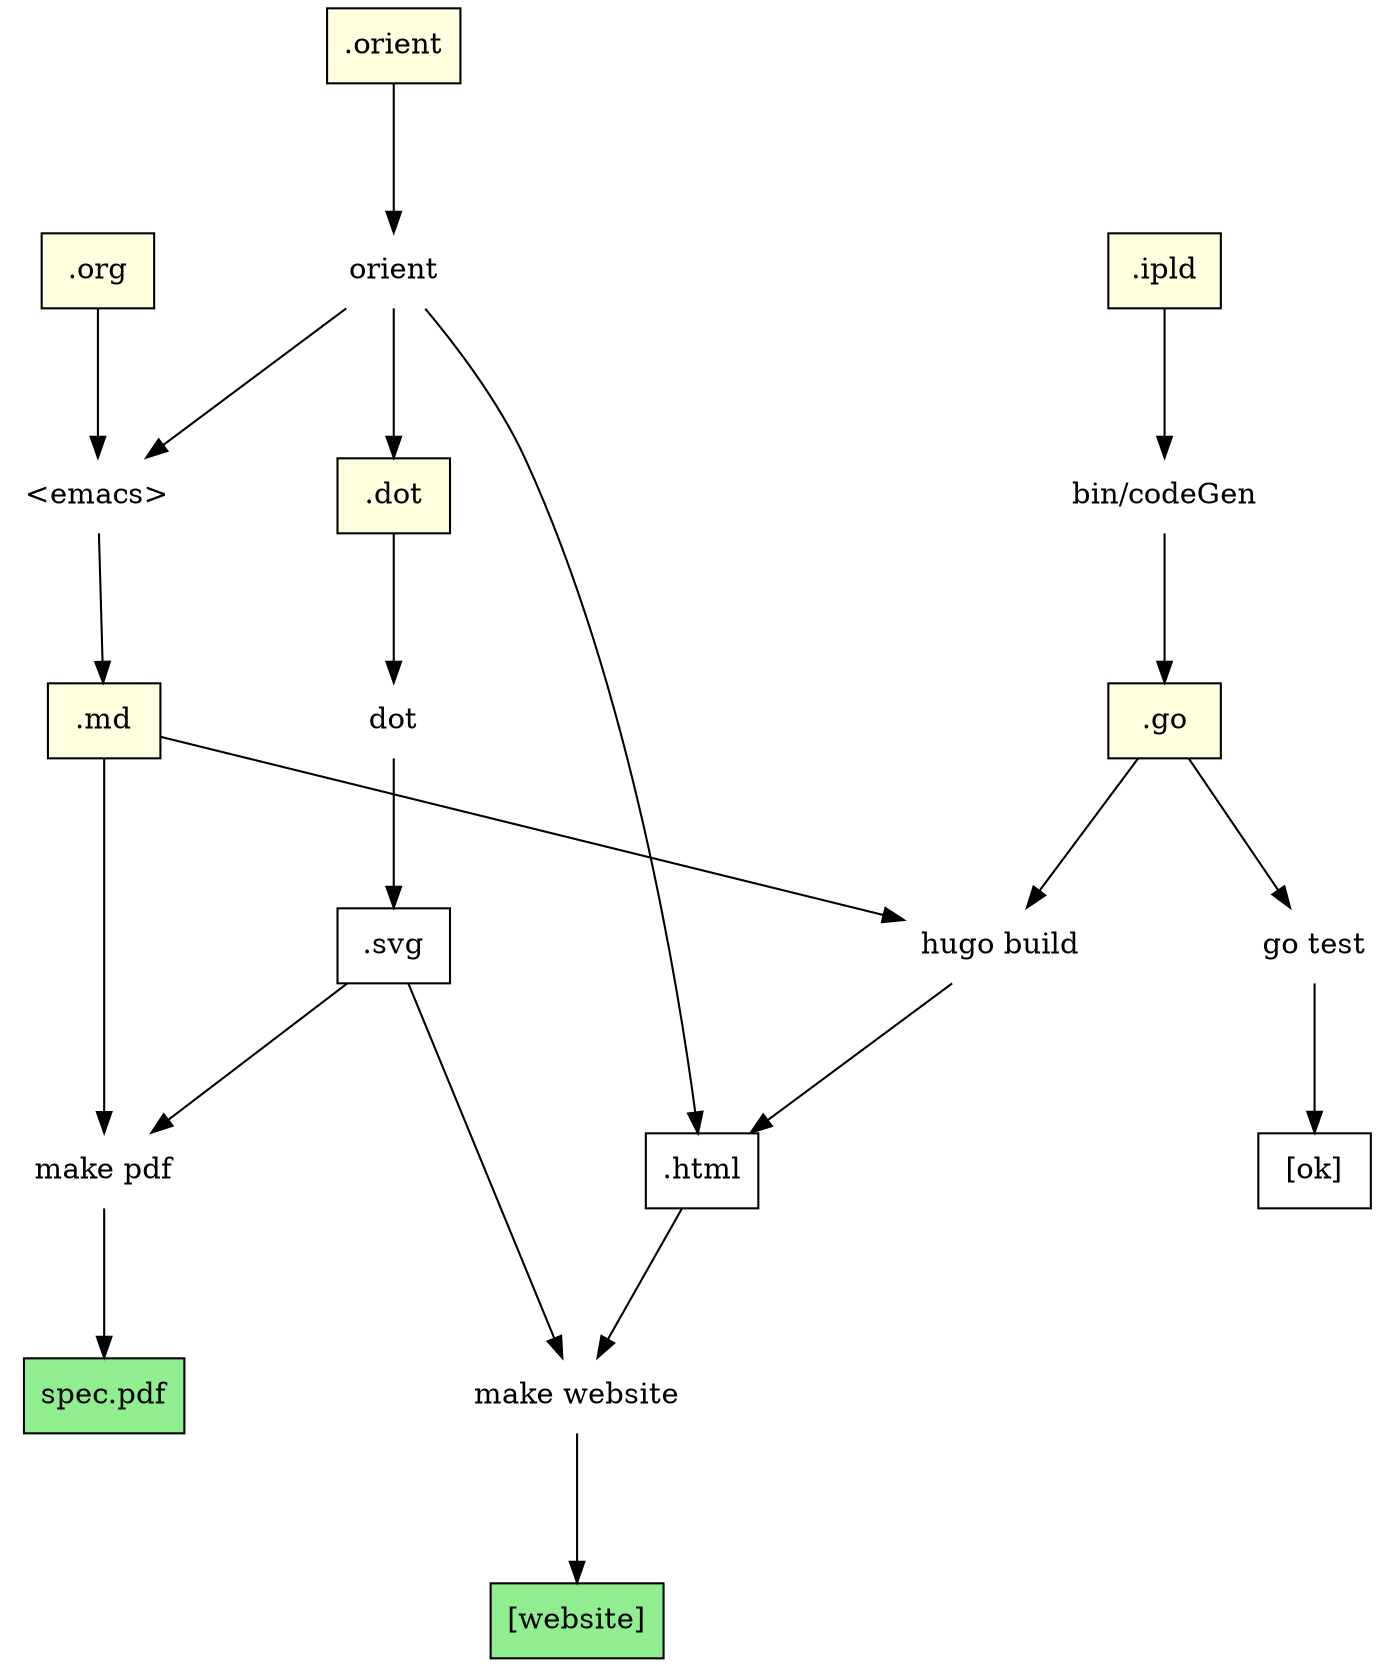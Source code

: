 strict digraph G {
  node [shape=box]
  graph [ranksep="1", nodesep="1"]

  { // editable inputs
    node [fillcolor=lightyellow, style=filled]
    ".md"
    ".ipld"
    ".go"
    ".orient"
    ".org"
    ".dot"
  }

  { // outputs
    node [fillcolor=lightgreen, style=filled]
   "[website]"
   "spec.pdf"
  }

  { // programs
    node [shape=none]
    "<emacs>"
    "dot"
    "orient"
    "bin/codeGen"
    "hugo build"
    "go test"
    "make website"
    "make pdf"
  }


  ".org" -> "<emacs>" -> ".md"
  ".md" -> "hugo build" -> ".html"

  ".orient" -> "orient" -> "<emacs>" -> ".md"
  ".orient" -> "orient" -> ".dot"
  ".orient" -> "orient" -> ".html"

  ".dot" -> "dot" -> ".svg"

  ".ipld" -> "bin/codeGen" -> ".go"
  ".go" -> "go test" -> "[ok]"
  ".go" -> "hugo build" -> ".html"

  ".html" -> "make website" -> "[website]"
  ".svg" -> "make website" -> "[website]"

  ".md" -> "make pdf" -> "spec.pdf"
  ".svg" -> "make pdf" -> "spec.pdf"
}
